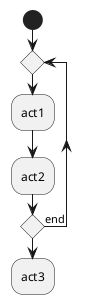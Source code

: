 {
  "sha1": "fzwpktmxtbahuofbol7n8471x3rdamj",
  "insertion": {
    "when": "2024-06-01T09:03:06.948Z",
    "user": "plantuml@gmail.com"
  }
}
@startuml
skinparam conditionStyle diamond
start
repeat
  :act1;
  :act2;
repeatwhile (end)
:act3;
@enduml
